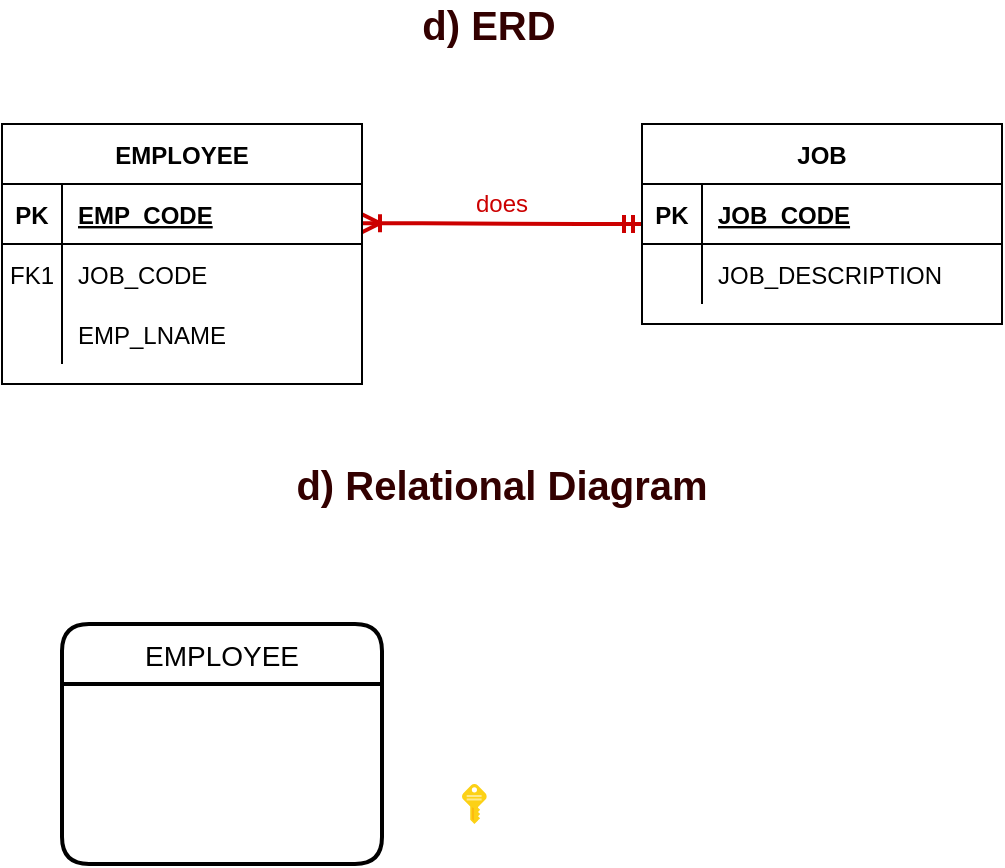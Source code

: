 <mxfile version="13.8.0" type="github">
  <diagram id="C5RBs43oDa-KdzZeNtuy" name="Page-1">
    <mxGraphModel dx="541" dy="369" grid="1" gridSize="10" guides="1" tooltips="1" connect="1" arrows="1" fold="1" page="1" pageScale="1" pageWidth="827" pageHeight="1169" math="0" shadow="0">
      <root>
        <mxCell id="WIyWlLk6GJQsqaUBKTNV-0" />
        <mxCell id="WIyWlLk6GJQsqaUBKTNV-1" parent="WIyWlLk6GJQsqaUBKTNV-0" />
        <mxCell id="betWT-Afut7w752jWSQ--40" value="" style="edgeStyle=entityRelationEdgeStyle;fontSize=12;html=1;endArrow=ERmandOne;startArrow=ERoneToMany;rounded=0;entryX=0;entryY=0.5;entryDx=0;entryDy=0;strokeColor=#CC0000;strokeWidth=2;" edge="1" parent="WIyWlLk6GJQsqaUBKTNV-1" target="betWT-Afut7w752jWSQ--30">
          <mxGeometry width="100" height="100" relative="1" as="geometry">
            <mxPoint x="350" y="219.66" as="sourcePoint" />
            <mxPoint x="460" y="219.66" as="targetPoint" />
          </mxGeometry>
        </mxCell>
        <mxCell id="betWT-Afut7w752jWSQ--42" value="does" style="text;html=1;strokeColor=none;fillColor=none;align=center;verticalAlign=middle;whiteSpace=wrap;rounded=0;fontColor=#CC0000;" vertex="1" parent="WIyWlLk6GJQsqaUBKTNV-1">
          <mxGeometry x="400" y="200" width="40" height="20" as="geometry" />
        </mxCell>
        <mxCell id="betWT-Afut7w752jWSQ--1" value="EMPLOYEE" style="shape=table;startSize=30;container=1;collapsible=1;childLayout=tableLayout;fixedRows=1;rowLines=0;fontStyle=1;align=center;resizeLast=1;" vertex="1" parent="WIyWlLk6GJQsqaUBKTNV-1">
          <mxGeometry x="170" y="170" width="180" height="130" as="geometry" />
        </mxCell>
        <mxCell id="betWT-Afut7w752jWSQ--2" value="" style="shape=partialRectangle;collapsible=0;dropTarget=0;pointerEvents=0;fillColor=none;top=0;left=0;bottom=1;right=0;points=[[0,0.5],[1,0.5]];portConstraint=eastwest;" vertex="1" parent="betWT-Afut7w752jWSQ--1">
          <mxGeometry y="30" width="180" height="30" as="geometry" />
        </mxCell>
        <mxCell id="betWT-Afut7w752jWSQ--3" value="PK" style="shape=partialRectangle;connectable=0;fillColor=none;top=0;left=0;bottom=0;right=0;fontStyle=1;overflow=hidden;" vertex="1" parent="betWT-Afut7w752jWSQ--2">
          <mxGeometry width="30" height="30" as="geometry" />
        </mxCell>
        <mxCell id="betWT-Afut7w752jWSQ--4" value="EMP_CODE" style="shape=partialRectangle;connectable=0;fillColor=none;top=0;left=0;bottom=0;right=0;align=left;spacingLeft=6;fontStyle=5;overflow=hidden;horizontal=1;" vertex="1" parent="betWT-Afut7w752jWSQ--2">
          <mxGeometry x="30" width="150" height="30" as="geometry" />
        </mxCell>
        <mxCell id="betWT-Afut7w752jWSQ--5" value="" style="shape=partialRectangle;collapsible=0;dropTarget=0;pointerEvents=0;fillColor=none;top=0;left=0;bottom=0;right=0;points=[[0,0.5],[1,0.5]];portConstraint=eastwest;" vertex="1" parent="betWT-Afut7w752jWSQ--1">
          <mxGeometry y="60" width="180" height="30" as="geometry" />
        </mxCell>
        <mxCell id="betWT-Afut7w752jWSQ--6" value="FK1" style="shape=partialRectangle;connectable=0;fillColor=none;top=0;left=0;bottom=0;right=0;editable=1;overflow=hidden;" vertex="1" parent="betWT-Afut7w752jWSQ--5">
          <mxGeometry width="30" height="30" as="geometry" />
        </mxCell>
        <mxCell id="betWT-Afut7w752jWSQ--7" value="JOB_CODE" style="shape=partialRectangle;connectable=0;fillColor=none;top=0;left=0;bottom=0;right=0;align=left;spacingLeft=6;overflow=hidden;verticalAlign=middle;" vertex="1" parent="betWT-Afut7w752jWSQ--5">
          <mxGeometry x="30" width="150" height="30" as="geometry" />
        </mxCell>
        <mxCell id="betWT-Afut7w752jWSQ--44" value="" style="shape=partialRectangle;collapsible=0;dropTarget=0;pointerEvents=0;fillColor=none;top=0;left=0;bottom=0;right=0;points=[[0,0.5],[1,0.5]];portConstraint=eastwest;" vertex="1" parent="betWT-Afut7w752jWSQ--1">
          <mxGeometry y="90" width="180" height="30" as="geometry" />
        </mxCell>
        <mxCell id="betWT-Afut7w752jWSQ--45" value="" style="shape=partialRectangle;connectable=0;fillColor=none;top=0;left=0;bottom=0;right=0;editable=1;overflow=hidden;" vertex="1" parent="betWT-Afut7w752jWSQ--44">
          <mxGeometry width="30" height="30" as="geometry" />
        </mxCell>
        <mxCell id="betWT-Afut7w752jWSQ--46" value="EMP_LNAME" style="shape=partialRectangle;connectable=0;fillColor=none;top=0;left=0;bottom=0;right=0;align=left;spacingLeft=6;overflow=hidden;verticalAlign=middle;" vertex="1" parent="betWT-Afut7w752jWSQ--44">
          <mxGeometry x="30" width="150" height="30" as="geometry" />
        </mxCell>
        <mxCell id="betWT-Afut7w752jWSQ--30" value="JOB" style="shape=table;startSize=30;container=1;collapsible=1;childLayout=tableLayout;fixedRows=1;rowLines=0;fontStyle=1;align=center;resizeLast=1;" vertex="1" parent="WIyWlLk6GJQsqaUBKTNV-1">
          <mxGeometry x="490.0" y="170" width="180" height="100" as="geometry" />
        </mxCell>
        <mxCell id="betWT-Afut7w752jWSQ--31" value="" style="shape=partialRectangle;collapsible=0;dropTarget=0;pointerEvents=0;fillColor=none;top=0;left=0;bottom=1;right=0;points=[[0,0.5],[1,0.5]];portConstraint=eastwest;" vertex="1" parent="betWT-Afut7w752jWSQ--30">
          <mxGeometry y="30" width="180" height="30" as="geometry" />
        </mxCell>
        <mxCell id="betWT-Afut7w752jWSQ--32" value="PK" style="shape=partialRectangle;connectable=0;fillColor=none;top=0;left=0;bottom=0;right=0;fontStyle=1;overflow=hidden;" vertex="1" parent="betWT-Afut7w752jWSQ--31">
          <mxGeometry width="30" height="30" as="geometry" />
        </mxCell>
        <mxCell id="betWT-Afut7w752jWSQ--33" value="JOB_CODE" style="shape=partialRectangle;connectable=0;fillColor=none;top=0;left=0;bottom=0;right=0;align=left;spacingLeft=6;fontStyle=5;overflow=hidden;horizontal=1;" vertex="1" parent="betWT-Afut7w752jWSQ--31">
          <mxGeometry x="30" width="150" height="30" as="geometry" />
        </mxCell>
        <mxCell id="betWT-Afut7w752jWSQ--34" value="" style="shape=partialRectangle;collapsible=0;dropTarget=0;pointerEvents=0;fillColor=none;top=0;left=0;bottom=0;right=0;points=[[0,0.5],[1,0.5]];portConstraint=eastwest;" vertex="1" parent="betWT-Afut7w752jWSQ--30">
          <mxGeometry y="60" width="180" height="30" as="geometry" />
        </mxCell>
        <mxCell id="betWT-Afut7w752jWSQ--35" value="" style="shape=partialRectangle;connectable=0;fillColor=none;top=0;left=0;bottom=0;right=0;editable=1;overflow=hidden;" vertex="1" parent="betWT-Afut7w752jWSQ--34">
          <mxGeometry width="30" height="30" as="geometry" />
        </mxCell>
        <mxCell id="betWT-Afut7w752jWSQ--36" value="JOB_DESCRIPTION" style="shape=partialRectangle;connectable=0;fillColor=none;top=0;left=0;bottom=0;right=0;align=left;spacingLeft=6;overflow=hidden;verticalAlign=middle;" vertex="1" parent="betWT-Afut7w752jWSQ--34">
          <mxGeometry x="30" width="150" height="30" as="geometry" />
        </mxCell>
        <mxCell id="betWT-Afut7w752jWSQ--43" value="d) ERD" style="text;html=1;strokeColor=none;fillColor=none;align=center;verticalAlign=middle;whiteSpace=wrap;rounded=0;fontColor=#330000;fontStyle=1;fontSize=20;" vertex="1" parent="WIyWlLk6GJQsqaUBKTNV-1">
          <mxGeometry x="370" y="110" width="87" height="20" as="geometry" />
        </mxCell>
        <mxCell id="betWT-Afut7w752jWSQ--47" value="d) Relational Diagram" style="text;html=1;strokeColor=none;fillColor=none;align=center;verticalAlign=middle;whiteSpace=wrap;rounded=0;fontColor=#330000;fontStyle=1;fontSize=20;" vertex="1" parent="WIyWlLk6GJQsqaUBKTNV-1">
          <mxGeometry x="280" y="340" width="280" height="20" as="geometry" />
        </mxCell>
        <mxCell id="betWT-Afut7w752jWSQ--48" value="EMPLOYEE" style="swimlane;childLayout=stackLayout;horizontal=1;startSize=30;horizontalStack=0;rounded=1;fontSize=14;fontStyle=0;strokeWidth=2;resizeParent=0;resizeLast=1;shadow=0;dashed=0;align=center;" vertex="1" parent="WIyWlLk6GJQsqaUBKTNV-1">
          <mxGeometry x="200" y="420" width="160" height="120" as="geometry" />
        </mxCell>
        <mxCell id="betWT-Afut7w752jWSQ--50" value="" style="aspect=fixed;html=1;points=[];align=center;image;fontSize=12;image=img/lib/mscae/Key.svg;" vertex="1" parent="WIyWlLk6GJQsqaUBKTNV-1">
          <mxGeometry x="400" y="500" width="12.4" height="20" as="geometry" />
        </mxCell>
      </root>
    </mxGraphModel>
  </diagram>
</mxfile>
